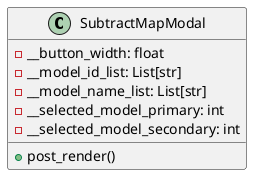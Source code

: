 @startuml
'https://plantuml.com/class-diagram

class SubtractMapModal {
    - __button_width: float
    - __model_id_list: List[str]
    - __model_name_list: List[str]
    - __selected_model_primary: int
    - __selected_model_secondary: int

    + post_render()
}

@enduml